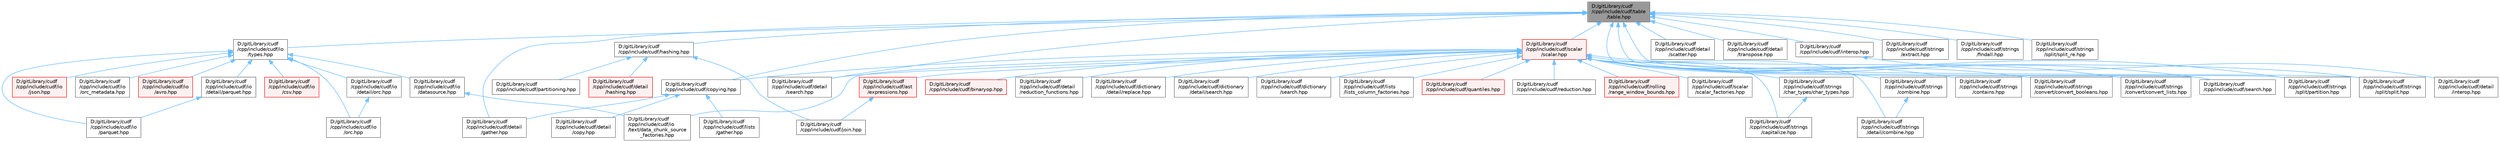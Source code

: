 digraph "D:/gitLibrary/cudf/cpp/include/cudf/table/table.hpp"
{
 // LATEX_PDF_SIZE
  bgcolor="transparent";
  edge [fontname=Helvetica,fontsize=10,labelfontname=Helvetica,labelfontsize=10];
  node [fontname=Helvetica,fontsize=10,shape=box,height=0.2,width=0.4];
  Node1 [id="Node000001",label="D:/gitLibrary/cudf\l/cpp/include/cudf/table\l/table.hpp",height=0.2,width=0.4,color="gray40", fillcolor="grey60", style="filled", fontcolor="black",tooltip="Class definition for cudf::table"];
  Node1 -> Node2 [id="edge1_Node000001_Node000002",dir="back",color="steelblue1",style="solid",tooltip=" "];
  Node2 [id="Node000002",label="D:/gitLibrary/cudf\l/cpp/include/cudf/copying.hpp",height=0.2,width=0.4,color="grey40", fillcolor="white", style="filled",URL="$copying_8hpp.html",tooltip="Column APIs for gather, scatter, split, slice, etc."];
  Node2 -> Node3 [id="edge2_Node000002_Node000003",dir="back",color="steelblue1",style="solid",tooltip=" "];
  Node3 [id="Node000003",label="D:/gitLibrary/cudf\l/cpp/include/cudf/detail\l/copy.hpp",height=0.2,width=0.4,color="grey40", fillcolor="white", style="filled",URL="$copy_8hpp.html",tooltip=" "];
  Node2 -> Node4 [id="edge3_Node000002_Node000004",dir="back",color="steelblue1",style="solid",tooltip=" "];
  Node4 [id="Node000004",label="D:/gitLibrary/cudf\l/cpp/include/cudf/detail\l/gather.hpp",height=0.2,width=0.4,color="grey40", fillcolor="white", style="filled",URL="$detail_2gather_8hpp.html",tooltip=" "];
  Node2 -> Node5 [id="edge4_Node000002_Node000005",dir="back",color="steelblue1",style="solid",tooltip=" "];
  Node5 [id="Node000005",label="D:/gitLibrary/cudf\l/cpp/include/cudf/lists\l/gather.hpp",height=0.2,width=0.4,color="grey40", fillcolor="white", style="filled",URL="$lists_2gather_8hpp.html",tooltip=" "];
  Node1 -> Node4 [id="edge5_Node000001_Node000004",dir="back",color="steelblue1",style="solid",tooltip=" "];
  Node1 -> Node6 [id="edge6_Node000001_Node000006",dir="back",color="steelblue1",style="solid",tooltip=" "];
  Node6 [id="Node000006",label="D:/gitLibrary/cudf\l/cpp/include/cudf/detail\l/scatter.hpp",height=0.2,width=0.4,color="grey40", fillcolor="white", style="filled",URL="$scatter_8hpp.html",tooltip=" "];
  Node1 -> Node7 [id="edge7_Node000001_Node000007",dir="back",color="steelblue1",style="solid",tooltip=" "];
  Node7 [id="Node000007",label="D:/gitLibrary/cudf\l/cpp/include/cudf/detail\l/search.hpp",height=0.2,width=0.4,color="grey40", fillcolor="white", style="filled",URL="$detail_2search_8hpp.html",tooltip=" "];
  Node1 -> Node8 [id="edge8_Node000001_Node000008",dir="back",color="steelblue1",style="solid",tooltip=" "];
  Node8 [id="Node000008",label="D:/gitLibrary/cudf\l/cpp/include/cudf/detail\l/transpose.hpp",height=0.2,width=0.4,color="grey40", fillcolor="white", style="filled",URL="$detail_2transpose_8hpp.html",tooltip=" "];
  Node1 -> Node9 [id="edge9_Node000001_Node000009",dir="back",color="steelblue1",style="solid",tooltip=" "];
  Node9 [id="Node000009",label="D:/gitLibrary/cudf\l/cpp/include/cudf/hashing.hpp",height=0.2,width=0.4,color="grey40", fillcolor="white", style="filled",URL="$hashing_8hpp.html",tooltip=" "];
  Node9 -> Node10 [id="edge10_Node000009_Node000010",dir="back",color="steelblue1",style="solid",tooltip=" "];
  Node10 [id="Node000010",label="D:/gitLibrary/cudf\l/cpp/include/cudf/detail\l/hashing.hpp",height=0.2,width=0.4,color="red", fillcolor="#FFF0F0", style="filled",URL="$detail_2hashing_8hpp.html",tooltip=" "];
  Node9 -> Node12 [id="edge11_Node000009_Node000012",dir="back",color="steelblue1",style="solid",tooltip=" "];
  Node12 [id="Node000012",label="D:/gitLibrary/cudf\l/cpp/include/cudf/join.hpp",height=0.2,width=0.4,color="grey40", fillcolor="white", style="filled",URL="$join_8hpp.html",tooltip=" "];
  Node9 -> Node13 [id="edge12_Node000009_Node000013",dir="back",color="steelblue1",style="solid",tooltip=" "];
  Node13 [id="Node000013",label="D:/gitLibrary/cudf\l/cpp/include/cudf/partitioning.hpp",height=0.2,width=0.4,color="grey40", fillcolor="white", style="filled",URL="$partitioning_8hpp.html",tooltip="Column partitioning APIs"];
  Node1 -> Node14 [id="edge13_Node000001_Node000014",dir="back",color="steelblue1",style="solid",tooltip=" "];
  Node14 [id="Node000014",label="D:/gitLibrary/cudf\l/cpp/include/cudf/interop.hpp",height=0.2,width=0.4,color="grey40", fillcolor="white", style="filled",URL="$interop_8hpp.html",tooltip=" "];
  Node14 -> Node15 [id="edge14_Node000014_Node000015",dir="back",color="steelblue1",style="solid",tooltip=" "];
  Node15 [id="Node000015",label="D:/gitLibrary/cudf\l/cpp/include/cudf/detail\l/interop.hpp",height=0.2,width=0.4,color="grey40", fillcolor="white", style="filled",URL="$detail_2interop_8hpp.html",tooltip=" "];
  Node1 -> Node16 [id="edge15_Node000001_Node000016",dir="back",color="steelblue1",style="solid",tooltip=" "];
  Node16 [id="Node000016",label="D:/gitLibrary/cudf\l/cpp/include/cudf/io\l/types.hpp",height=0.2,width=0.4,color="grey40", fillcolor="white", style="filled",URL="$io_2types_8hpp.html",tooltip="cuDF-IO API type definitions"];
  Node16 -> Node17 [id="edge16_Node000016_Node000017",dir="back",color="steelblue1",style="solid",tooltip=" "];
  Node17 [id="Node000017",label="D:/gitLibrary/cudf\l/cpp/include/cudf/io\l/avro.hpp",height=0.2,width=0.4,color="red", fillcolor="#FFF0F0", style="filled",URL="$avro_8hpp.html",tooltip=" "];
  Node16 -> Node19 [id="edge17_Node000016_Node000019",dir="back",color="steelblue1",style="solid",tooltip=" "];
  Node19 [id="Node000019",label="D:/gitLibrary/cudf\l/cpp/include/cudf/io\l/csv.hpp",height=0.2,width=0.4,color="red", fillcolor="#FFF0F0", style="filled",URL="$csv_8hpp.html",tooltip=" "];
  Node16 -> Node21 [id="edge18_Node000016_Node000021",dir="back",color="steelblue1",style="solid",tooltip=" "];
  Node21 [id="Node000021",label="D:/gitLibrary/cudf\l/cpp/include/cudf/io\l/datasource.hpp",height=0.2,width=0.4,color="grey40", fillcolor="white", style="filled",URL="$datasource_8hpp.html",tooltip=" "];
  Node21 -> Node22 [id="edge19_Node000021_Node000022",dir="back",color="steelblue1",style="solid",tooltip=" "];
  Node22 [id="Node000022",label="D:/gitLibrary/cudf\l/cpp/include/cudf/io\l/text/data_chunk_source\l_factories.hpp",height=0.2,width=0.4,color="grey40", fillcolor="white", style="filled",URL="$data__chunk__source__factories_8hpp.html",tooltip=" "];
  Node16 -> Node23 [id="edge20_Node000016_Node000023",dir="back",color="steelblue1",style="solid",tooltip=" "];
  Node23 [id="Node000023",label="D:/gitLibrary/cudf\l/cpp/include/cudf/io\l/detail/orc.hpp",height=0.2,width=0.4,color="grey40", fillcolor="white", style="filled",URL="$detail_2orc_8hpp.html",tooltip=" "];
  Node23 -> Node24 [id="edge21_Node000023_Node000024",dir="back",color="steelblue1",style="solid",tooltip=" "];
  Node24 [id="Node000024",label="D:/gitLibrary/cudf\l/cpp/include/cudf/io\l/orc.hpp",height=0.2,width=0.4,color="grey40", fillcolor="white", style="filled",URL="$orc_8hpp.html",tooltip=" "];
  Node16 -> Node25 [id="edge22_Node000016_Node000025",dir="back",color="steelblue1",style="solid",tooltip=" "];
  Node25 [id="Node000025",label="D:/gitLibrary/cudf\l/cpp/include/cudf/io\l/detail/parquet.hpp",height=0.2,width=0.4,color="grey40", fillcolor="white", style="filled",URL="$detail_2parquet_8hpp.html",tooltip=" "];
  Node25 -> Node26 [id="edge23_Node000025_Node000026",dir="back",color="steelblue1",style="solid",tooltip=" "];
  Node26 [id="Node000026",label="D:/gitLibrary/cudf\l/cpp/include/cudf/io\l/parquet.hpp",height=0.2,width=0.4,color="grey40", fillcolor="white", style="filled",URL="$parquet_8hpp.html",tooltip=" "];
  Node16 -> Node27 [id="edge24_Node000016_Node000027",dir="back",color="steelblue1",style="solid",tooltip=" "];
  Node27 [id="Node000027",label="D:/gitLibrary/cudf\l/cpp/include/cudf/io\l/json.hpp",height=0.2,width=0.4,color="red", fillcolor="#FFF0F0", style="filled",URL="$io_2json_8hpp.html",tooltip=" "];
  Node16 -> Node24 [id="edge25_Node000016_Node000024",dir="back",color="steelblue1",style="solid",tooltip=" "];
  Node16 -> Node29 [id="edge26_Node000016_Node000029",dir="back",color="steelblue1",style="solid",tooltip=" "];
  Node29 [id="Node000029",label="D:/gitLibrary/cudf\l/cpp/include/cudf/io\l/orc_metadata.hpp",height=0.2,width=0.4,color="grey40", fillcolor="white", style="filled",URL="$orc__metadata_8hpp.html",tooltip="cuDF-IO freeform API"];
  Node16 -> Node26 [id="edge27_Node000016_Node000026",dir="back",color="steelblue1",style="solid",tooltip=" "];
  Node1 -> Node30 [id="edge28_Node000001_Node000030",dir="back",color="steelblue1",style="solid",tooltip=" "];
  Node30 [id="Node000030",label="D:/gitLibrary/cudf\l/cpp/include/cudf/scalar\l/scalar.hpp",height=0.2,width=0.4,color="red", fillcolor="#FFF0F0", style="filled",URL="$scalar_8hpp.html",tooltip="Class definitions for cudf::scalar"];
  Node30 -> Node31 [id="edge29_Node000030_Node000031",dir="back",color="steelblue1",style="solid",tooltip=" "];
  Node31 [id="Node000031",label="D:/gitLibrary/cudf\l/cpp/include/cudf/ast\l/expressions.hpp",height=0.2,width=0.4,color="red", fillcolor="#FFF0F0", style="filled",URL="$expressions_8hpp.html",tooltip=" "];
  Node31 -> Node12 [id="edge30_Node000031_Node000012",dir="back",color="steelblue1",style="solid",tooltip=" "];
  Node30 -> Node36 [id="edge31_Node000030_Node000036",dir="back",color="steelblue1",style="solid",tooltip=" "];
  Node36 [id="Node000036",label="D:/gitLibrary/cudf\l/cpp/include/cudf/binaryop.hpp",height=0.2,width=0.4,color="red", fillcolor="#FFF0F0", style="filled",URL="$binaryop_8hpp.html",tooltip="Column APIs for binary ops"];
  Node30 -> Node2 [id="edge32_Node000030_Node000002",dir="back",color="steelblue1",style="solid",tooltip=" "];
  Node30 -> Node38 [id="edge33_Node000030_Node000038",dir="back",color="steelblue1",style="solid",tooltip=" "];
  Node38 [id="Node000038",label="D:/gitLibrary/cudf\l/cpp/include/cudf/detail\l/reduction_functions.hpp",height=0.2,width=0.4,color="grey40", fillcolor="white", style="filled",URL="$reduction__functions_8hpp.html",tooltip=" "];
  Node30 -> Node7 [id="edge34_Node000030_Node000007",dir="back",color="steelblue1",style="solid",tooltip=" "];
  Node30 -> Node39 [id="edge35_Node000030_Node000039",dir="back",color="steelblue1",style="solid",tooltip=" "];
  Node39 [id="Node000039",label="D:/gitLibrary/cudf\l/cpp/include/cudf/dictionary\l/detail/replace.hpp",height=0.2,width=0.4,color="grey40", fillcolor="white", style="filled",URL="$dictionary_2detail_2replace_8hpp.html",tooltip=" "];
  Node30 -> Node40 [id="edge36_Node000030_Node000040",dir="back",color="steelblue1",style="solid",tooltip=" "];
  Node40 [id="Node000040",label="D:/gitLibrary/cudf\l/cpp/include/cudf/dictionary\l/detail/search.hpp",height=0.2,width=0.4,color="grey40", fillcolor="white", style="filled",URL="$dictionary_2detail_2search_8hpp.html",tooltip=" "];
  Node30 -> Node41 [id="edge37_Node000030_Node000041",dir="back",color="steelblue1",style="solid",tooltip=" "];
  Node41 [id="Node000041",label="D:/gitLibrary/cudf\l/cpp/include/cudf/dictionary\l/search.hpp",height=0.2,width=0.4,color="grey40", fillcolor="white", style="filled",URL="$dictionary_2search_8hpp.html",tooltip=" "];
  Node30 -> Node22 [id="edge38_Node000030_Node000022",dir="back",color="steelblue1",style="solid",tooltip=" "];
  Node30 -> Node42 [id="edge39_Node000030_Node000042",dir="back",color="steelblue1",style="solid",tooltip=" "];
  Node42 [id="Node000042",label="D:/gitLibrary/cudf\l/cpp/include/cudf/lists\l/lists_column_factories.hpp",height=0.2,width=0.4,color="grey40", fillcolor="white", style="filled",URL="$lists__column__factories_8hpp.html",tooltip=" "];
  Node30 -> Node43 [id="edge40_Node000030_Node000043",dir="back",color="steelblue1",style="solid",tooltip=" "];
  Node43 [id="Node000043",label="D:/gitLibrary/cudf\l/cpp/include/cudf/quantiles.hpp",height=0.2,width=0.4,color="red", fillcolor="#FFF0F0", style="filled",URL="$quantiles_8hpp.html",tooltip=" "];
  Node30 -> Node45 [id="edge41_Node000030_Node000045",dir="back",color="steelblue1",style="solid",tooltip=" "];
  Node45 [id="Node000045",label="D:/gitLibrary/cudf\l/cpp/include/cudf/reduction.hpp",height=0.2,width=0.4,color="grey40", fillcolor="white", style="filled",URL="$reduction_8hpp.html",tooltip=" "];
  Node30 -> Node46 [id="edge42_Node000030_Node000046",dir="back",color="steelblue1",style="solid",tooltip=" "];
  Node46 [id="Node000046",label="D:/gitLibrary/cudf\l/cpp/include/cudf/rolling\l/range_window_bounds.hpp",height=0.2,width=0.4,color="red", fillcolor="#FFF0F0", style="filled",URL="$range__window__bounds_8hpp.html",tooltip=" "];
  Node30 -> Node49 [id="edge43_Node000030_Node000049",dir="back",color="steelblue1",style="solid",tooltip=" "];
  Node49 [id="Node000049",label="D:/gitLibrary/cudf\l/cpp/include/cudf/scalar\l/scalar_factories.hpp",height=0.2,width=0.4,color="grey40", fillcolor="white", style="filled",URL="$scalar__factories_8hpp.html",tooltip="Scalar factory APIs"];
  Node30 -> Node50 [id="edge44_Node000030_Node000050",dir="back",color="steelblue1",style="solid",tooltip=" "];
  Node50 [id="Node000050",label="D:/gitLibrary/cudf\l/cpp/include/cudf/search.hpp",height=0.2,width=0.4,color="grey40", fillcolor="white", style="filled",URL="$search_8hpp.html",tooltip="Column APIs for lower_bound, upper_bound, and contains"];
  Node30 -> Node51 [id="edge45_Node000030_Node000051",dir="back",color="steelblue1",style="solid",tooltip=" "];
  Node51 [id="Node000051",label="D:/gitLibrary/cudf\l/cpp/include/cudf/strings\l/capitalize.hpp",height=0.2,width=0.4,color="grey40", fillcolor="white", style="filled",URL="$capitalize_8hpp.html",tooltip=" "];
  Node30 -> Node52 [id="edge46_Node000030_Node000052",dir="back",color="steelblue1",style="solid",tooltip=" "];
  Node52 [id="Node000052",label="D:/gitLibrary/cudf\l/cpp/include/cudf/strings\l/char_types/char_types.hpp",height=0.2,width=0.4,color="grey40", fillcolor="white", style="filled",URL="$char__types_8hpp.html",tooltip=" "];
  Node52 -> Node51 [id="edge47_Node000052_Node000051",dir="back",color="steelblue1",style="solid",tooltip=" "];
  Node30 -> Node53 [id="edge48_Node000030_Node000053",dir="back",color="steelblue1",style="solid",tooltip=" "];
  Node53 [id="Node000053",label="D:/gitLibrary/cudf\l/cpp/include/cudf/strings\l/combine.hpp",height=0.2,width=0.4,color="grey40", fillcolor="white", style="filled",URL="$strings_2combine_8hpp.html",tooltip="Strings APIs for concatenate and join"];
  Node53 -> Node54 [id="edge49_Node000053_Node000054",dir="back",color="steelblue1",style="solid",tooltip=" "];
  Node54 [id="Node000054",label="D:/gitLibrary/cudf\l/cpp/include/cudf/strings\l/detail/combine.hpp",height=0.2,width=0.4,color="grey40", fillcolor="white", style="filled",URL="$strings_2detail_2combine_8hpp.html",tooltip=" "];
  Node30 -> Node55 [id="edge50_Node000030_Node000055",dir="back",color="steelblue1",style="solid",tooltip=" "];
  Node55 [id="Node000055",label="D:/gitLibrary/cudf\l/cpp/include/cudf/strings\l/contains.hpp",height=0.2,width=0.4,color="grey40", fillcolor="white", style="filled",URL="$strings_2contains_8hpp.html",tooltip="Strings APIs for regex contains, count, matches"];
  Node30 -> Node56 [id="edge51_Node000030_Node000056",dir="back",color="steelblue1",style="solid",tooltip=" "];
  Node56 [id="Node000056",label="D:/gitLibrary/cudf\l/cpp/include/cudf/strings\l/convert/convert_booleans.hpp",height=0.2,width=0.4,color="grey40", fillcolor="white", style="filled",URL="$convert__booleans_8hpp.html",tooltip=" "];
  Node30 -> Node57 [id="edge52_Node000030_Node000057",dir="back",color="steelblue1",style="solid",tooltip=" "];
  Node57 [id="Node000057",label="D:/gitLibrary/cudf\l/cpp/include/cudf/strings\l/convert/convert_lists.hpp",height=0.2,width=0.4,color="grey40", fillcolor="white", style="filled",URL="$convert__lists_8hpp.html",tooltip=" "];
  Node30 -> Node54 [id="edge53_Node000030_Node000054",dir="back",color="steelblue1",style="solid",tooltip=" "];
  Node30 -> Node67 [id="edge54_Node000030_Node000067",dir="back",color="steelblue1",style="solid",tooltip=" "];
  Node67 [id="Node000067",label="D:/gitLibrary/cudf\l/cpp/include/cudf/strings\l/split/partition.hpp",height=0.2,width=0.4,color="grey40", fillcolor="white", style="filled",URL="$partition_8hpp.html",tooltip="Strings partition APIs"];
  Node30 -> Node68 [id="edge55_Node000030_Node000068",dir="back",color="steelblue1",style="solid",tooltip=" "];
  Node68 [id="Node000068",label="D:/gitLibrary/cudf\l/cpp/include/cudf/strings\l/split/split.hpp",height=0.2,width=0.4,color="grey40", fillcolor="white", style="filled",URL="$split_8hpp.html",tooltip=" "];
  Node1 -> Node50 [id="edge56_Node000001_Node000050",dir="back",color="steelblue1",style="solid",tooltip=" "];
  Node1 -> Node72 [id="edge57_Node000001_Node000072",dir="back",color="steelblue1",style="solid",tooltip=" "];
  Node72 [id="Node000072",label="D:/gitLibrary/cudf\l/cpp/include/cudf/strings\l/extract.hpp",height=0.2,width=0.4,color="grey40", fillcolor="white", style="filled",URL="$strings_2extract_8hpp.html",tooltip=" "];
  Node1 -> Node73 [id="edge58_Node000001_Node000073",dir="back",color="steelblue1",style="solid",tooltip=" "];
  Node73 [id="Node000073",label="D:/gitLibrary/cudf\l/cpp/include/cudf/strings\l/findall.hpp",height=0.2,width=0.4,color="grey40", fillcolor="white", style="filled",URL="$findall_8hpp.html",tooltip=" "];
  Node1 -> Node67 [id="edge59_Node000001_Node000067",dir="back",color="steelblue1",style="solid",tooltip=" "];
  Node1 -> Node68 [id="edge60_Node000001_Node000068",dir="back",color="steelblue1",style="solid",tooltip=" "];
  Node1 -> Node74 [id="edge61_Node000001_Node000074",dir="back",color="steelblue1",style="solid",tooltip=" "];
  Node74 [id="Node000074",label="D:/gitLibrary/cudf\l/cpp/include/cudf/strings\l/split/split_re.hpp",height=0.2,width=0.4,color="grey40", fillcolor="white", style="filled",URL="$split__re_8hpp.html",tooltip=" "];
}
